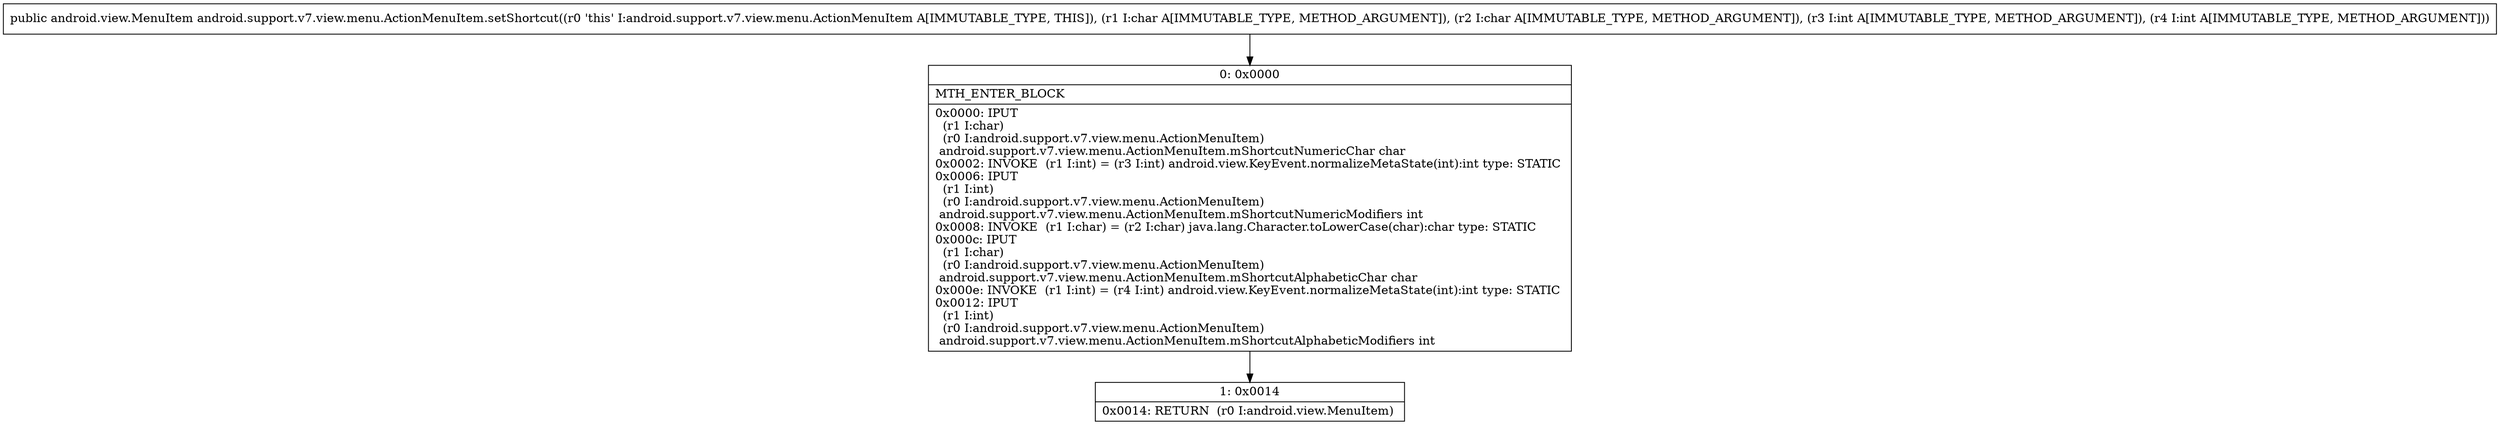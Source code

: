 digraph "CFG forandroid.support.v7.view.menu.ActionMenuItem.setShortcut(CCII)Landroid\/view\/MenuItem;" {
Node_0 [shape=record,label="{0\:\ 0x0000|MTH_ENTER_BLOCK\l|0x0000: IPUT  \l  (r1 I:char)\l  (r0 I:android.support.v7.view.menu.ActionMenuItem)\l android.support.v7.view.menu.ActionMenuItem.mShortcutNumericChar char \l0x0002: INVOKE  (r1 I:int) = (r3 I:int) android.view.KeyEvent.normalizeMetaState(int):int type: STATIC \l0x0006: IPUT  \l  (r1 I:int)\l  (r0 I:android.support.v7.view.menu.ActionMenuItem)\l android.support.v7.view.menu.ActionMenuItem.mShortcutNumericModifiers int \l0x0008: INVOKE  (r1 I:char) = (r2 I:char) java.lang.Character.toLowerCase(char):char type: STATIC \l0x000c: IPUT  \l  (r1 I:char)\l  (r0 I:android.support.v7.view.menu.ActionMenuItem)\l android.support.v7.view.menu.ActionMenuItem.mShortcutAlphabeticChar char \l0x000e: INVOKE  (r1 I:int) = (r4 I:int) android.view.KeyEvent.normalizeMetaState(int):int type: STATIC \l0x0012: IPUT  \l  (r1 I:int)\l  (r0 I:android.support.v7.view.menu.ActionMenuItem)\l android.support.v7.view.menu.ActionMenuItem.mShortcutAlphabeticModifiers int \l}"];
Node_1 [shape=record,label="{1\:\ 0x0014|0x0014: RETURN  (r0 I:android.view.MenuItem) \l}"];
MethodNode[shape=record,label="{public android.view.MenuItem android.support.v7.view.menu.ActionMenuItem.setShortcut((r0 'this' I:android.support.v7.view.menu.ActionMenuItem A[IMMUTABLE_TYPE, THIS]), (r1 I:char A[IMMUTABLE_TYPE, METHOD_ARGUMENT]), (r2 I:char A[IMMUTABLE_TYPE, METHOD_ARGUMENT]), (r3 I:int A[IMMUTABLE_TYPE, METHOD_ARGUMENT]), (r4 I:int A[IMMUTABLE_TYPE, METHOD_ARGUMENT])) }"];
MethodNode -> Node_0;
Node_0 -> Node_1;
}


